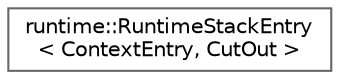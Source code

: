 digraph "Graphical Class Hierarchy"
{
 // LATEX_PDF_SIZE
  bgcolor="transparent";
  edge [fontname=Helvetica,fontsize=10,labelfontname=Helvetica,labelfontsize=10];
  node [fontname=Helvetica,fontsize=10,shape=box,height=0.2,width=0.4];
  rankdir="LR";
  Node0 [id="Node000000",label="runtime::RuntimeStackEntry\l\< ContextEntry, CutOut \>",height=0.2,width=0.4,color="grey40", fillcolor="white", style="filled",URL="$d9/d0c/classruntime_1_1RuntimeStackEntry.html",tooltip=" "];
}
